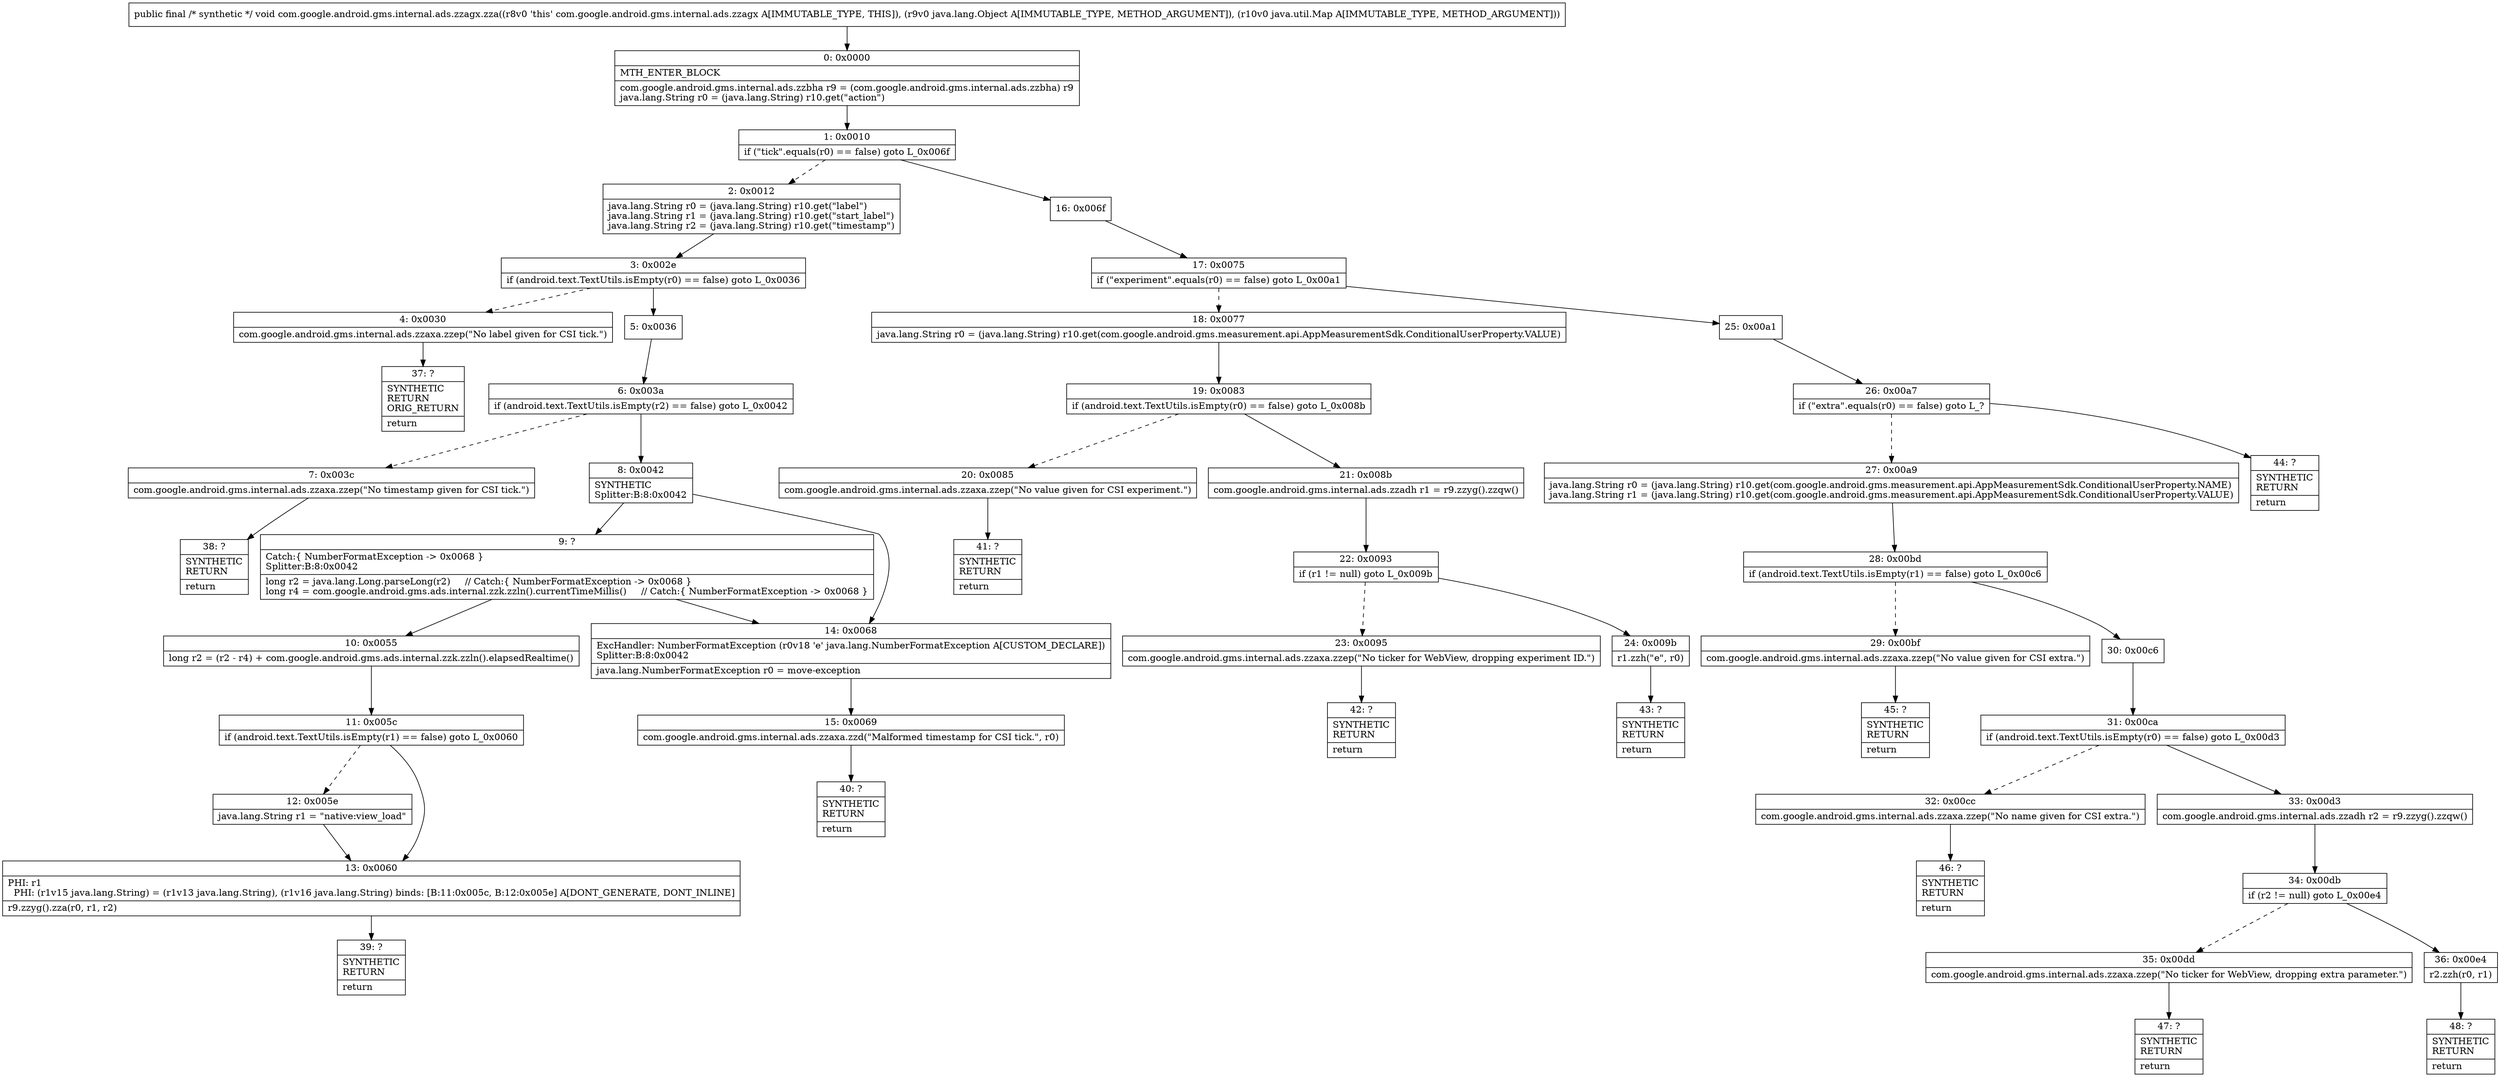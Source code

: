 digraph "CFG forcom.google.android.gms.internal.ads.zzagx.zza(Ljava\/lang\/Object;Ljava\/util\/Map;)V" {
Node_0 [shape=record,label="{0\:\ 0x0000|MTH_ENTER_BLOCK\l|com.google.android.gms.internal.ads.zzbha r9 = (com.google.android.gms.internal.ads.zzbha) r9\ljava.lang.String r0 = (java.lang.String) r10.get(\"action\")\l}"];
Node_1 [shape=record,label="{1\:\ 0x0010|if (\"tick\".equals(r0) == false) goto L_0x006f\l}"];
Node_2 [shape=record,label="{2\:\ 0x0012|java.lang.String r0 = (java.lang.String) r10.get(\"label\")\ljava.lang.String r1 = (java.lang.String) r10.get(\"start_label\")\ljava.lang.String r2 = (java.lang.String) r10.get(\"timestamp\")\l}"];
Node_3 [shape=record,label="{3\:\ 0x002e|if (android.text.TextUtils.isEmpty(r0) == false) goto L_0x0036\l}"];
Node_4 [shape=record,label="{4\:\ 0x0030|com.google.android.gms.internal.ads.zzaxa.zzep(\"No label given for CSI tick.\")\l}"];
Node_5 [shape=record,label="{5\:\ 0x0036}"];
Node_6 [shape=record,label="{6\:\ 0x003a|if (android.text.TextUtils.isEmpty(r2) == false) goto L_0x0042\l}"];
Node_7 [shape=record,label="{7\:\ 0x003c|com.google.android.gms.internal.ads.zzaxa.zzep(\"No timestamp given for CSI tick.\")\l}"];
Node_8 [shape=record,label="{8\:\ 0x0042|SYNTHETIC\lSplitter:B:8:0x0042\l}"];
Node_9 [shape=record,label="{9\:\ ?|Catch:\{ NumberFormatException \-\> 0x0068 \}\lSplitter:B:8:0x0042\l|long r2 = java.lang.Long.parseLong(r2)     \/\/ Catch:\{ NumberFormatException \-\> 0x0068 \}\llong r4 = com.google.android.gms.ads.internal.zzk.zzln().currentTimeMillis()     \/\/ Catch:\{ NumberFormatException \-\> 0x0068 \}\l}"];
Node_10 [shape=record,label="{10\:\ 0x0055|long r2 = (r2 \- r4) + com.google.android.gms.ads.internal.zzk.zzln().elapsedRealtime()\l}"];
Node_11 [shape=record,label="{11\:\ 0x005c|if (android.text.TextUtils.isEmpty(r1) == false) goto L_0x0060\l}"];
Node_12 [shape=record,label="{12\:\ 0x005e|java.lang.String r1 = \"native:view_load\"\l}"];
Node_13 [shape=record,label="{13\:\ 0x0060|PHI: r1 \l  PHI: (r1v15 java.lang.String) = (r1v13 java.lang.String), (r1v16 java.lang.String) binds: [B:11:0x005c, B:12:0x005e] A[DONT_GENERATE, DONT_INLINE]\l|r9.zzyg().zza(r0, r1, r2)\l}"];
Node_14 [shape=record,label="{14\:\ 0x0068|ExcHandler: NumberFormatException (r0v18 'e' java.lang.NumberFormatException A[CUSTOM_DECLARE])\lSplitter:B:8:0x0042\l|java.lang.NumberFormatException r0 = move\-exception\l}"];
Node_15 [shape=record,label="{15\:\ 0x0069|com.google.android.gms.internal.ads.zzaxa.zzd(\"Malformed timestamp for CSI tick.\", r0)\l}"];
Node_16 [shape=record,label="{16\:\ 0x006f}"];
Node_17 [shape=record,label="{17\:\ 0x0075|if (\"experiment\".equals(r0) == false) goto L_0x00a1\l}"];
Node_18 [shape=record,label="{18\:\ 0x0077|java.lang.String r0 = (java.lang.String) r10.get(com.google.android.gms.measurement.api.AppMeasurementSdk.ConditionalUserProperty.VALUE)\l}"];
Node_19 [shape=record,label="{19\:\ 0x0083|if (android.text.TextUtils.isEmpty(r0) == false) goto L_0x008b\l}"];
Node_20 [shape=record,label="{20\:\ 0x0085|com.google.android.gms.internal.ads.zzaxa.zzep(\"No value given for CSI experiment.\")\l}"];
Node_21 [shape=record,label="{21\:\ 0x008b|com.google.android.gms.internal.ads.zzadh r1 = r9.zzyg().zzqw()\l}"];
Node_22 [shape=record,label="{22\:\ 0x0093|if (r1 != null) goto L_0x009b\l}"];
Node_23 [shape=record,label="{23\:\ 0x0095|com.google.android.gms.internal.ads.zzaxa.zzep(\"No ticker for WebView, dropping experiment ID.\")\l}"];
Node_24 [shape=record,label="{24\:\ 0x009b|r1.zzh(\"e\", r0)\l}"];
Node_25 [shape=record,label="{25\:\ 0x00a1}"];
Node_26 [shape=record,label="{26\:\ 0x00a7|if (\"extra\".equals(r0) == false) goto L_?\l}"];
Node_27 [shape=record,label="{27\:\ 0x00a9|java.lang.String r0 = (java.lang.String) r10.get(com.google.android.gms.measurement.api.AppMeasurementSdk.ConditionalUserProperty.NAME)\ljava.lang.String r1 = (java.lang.String) r10.get(com.google.android.gms.measurement.api.AppMeasurementSdk.ConditionalUserProperty.VALUE)\l}"];
Node_28 [shape=record,label="{28\:\ 0x00bd|if (android.text.TextUtils.isEmpty(r1) == false) goto L_0x00c6\l}"];
Node_29 [shape=record,label="{29\:\ 0x00bf|com.google.android.gms.internal.ads.zzaxa.zzep(\"No value given for CSI extra.\")\l}"];
Node_30 [shape=record,label="{30\:\ 0x00c6}"];
Node_31 [shape=record,label="{31\:\ 0x00ca|if (android.text.TextUtils.isEmpty(r0) == false) goto L_0x00d3\l}"];
Node_32 [shape=record,label="{32\:\ 0x00cc|com.google.android.gms.internal.ads.zzaxa.zzep(\"No name given for CSI extra.\")\l}"];
Node_33 [shape=record,label="{33\:\ 0x00d3|com.google.android.gms.internal.ads.zzadh r2 = r9.zzyg().zzqw()\l}"];
Node_34 [shape=record,label="{34\:\ 0x00db|if (r2 != null) goto L_0x00e4\l}"];
Node_35 [shape=record,label="{35\:\ 0x00dd|com.google.android.gms.internal.ads.zzaxa.zzep(\"No ticker for WebView, dropping extra parameter.\")\l}"];
Node_36 [shape=record,label="{36\:\ 0x00e4|r2.zzh(r0, r1)\l}"];
Node_37 [shape=record,label="{37\:\ ?|SYNTHETIC\lRETURN\lORIG_RETURN\l|return\l}"];
Node_38 [shape=record,label="{38\:\ ?|SYNTHETIC\lRETURN\l|return\l}"];
Node_39 [shape=record,label="{39\:\ ?|SYNTHETIC\lRETURN\l|return\l}"];
Node_40 [shape=record,label="{40\:\ ?|SYNTHETIC\lRETURN\l|return\l}"];
Node_41 [shape=record,label="{41\:\ ?|SYNTHETIC\lRETURN\l|return\l}"];
Node_42 [shape=record,label="{42\:\ ?|SYNTHETIC\lRETURN\l|return\l}"];
Node_43 [shape=record,label="{43\:\ ?|SYNTHETIC\lRETURN\l|return\l}"];
Node_44 [shape=record,label="{44\:\ ?|SYNTHETIC\lRETURN\l|return\l}"];
Node_45 [shape=record,label="{45\:\ ?|SYNTHETIC\lRETURN\l|return\l}"];
Node_46 [shape=record,label="{46\:\ ?|SYNTHETIC\lRETURN\l|return\l}"];
Node_47 [shape=record,label="{47\:\ ?|SYNTHETIC\lRETURN\l|return\l}"];
Node_48 [shape=record,label="{48\:\ ?|SYNTHETIC\lRETURN\l|return\l}"];
MethodNode[shape=record,label="{public final \/* synthetic *\/ void com.google.android.gms.internal.ads.zzagx.zza((r8v0 'this' com.google.android.gms.internal.ads.zzagx A[IMMUTABLE_TYPE, THIS]), (r9v0 java.lang.Object A[IMMUTABLE_TYPE, METHOD_ARGUMENT]), (r10v0 java.util.Map A[IMMUTABLE_TYPE, METHOD_ARGUMENT])) }"];
MethodNode -> Node_0;
Node_0 -> Node_1;
Node_1 -> Node_2[style=dashed];
Node_1 -> Node_16;
Node_2 -> Node_3;
Node_3 -> Node_4[style=dashed];
Node_3 -> Node_5;
Node_4 -> Node_37;
Node_5 -> Node_6;
Node_6 -> Node_7[style=dashed];
Node_6 -> Node_8;
Node_7 -> Node_38;
Node_8 -> Node_9;
Node_8 -> Node_14;
Node_9 -> Node_10;
Node_9 -> Node_14;
Node_10 -> Node_11;
Node_11 -> Node_12[style=dashed];
Node_11 -> Node_13;
Node_12 -> Node_13;
Node_13 -> Node_39;
Node_14 -> Node_15;
Node_15 -> Node_40;
Node_16 -> Node_17;
Node_17 -> Node_18[style=dashed];
Node_17 -> Node_25;
Node_18 -> Node_19;
Node_19 -> Node_20[style=dashed];
Node_19 -> Node_21;
Node_20 -> Node_41;
Node_21 -> Node_22;
Node_22 -> Node_23[style=dashed];
Node_22 -> Node_24;
Node_23 -> Node_42;
Node_24 -> Node_43;
Node_25 -> Node_26;
Node_26 -> Node_27[style=dashed];
Node_26 -> Node_44;
Node_27 -> Node_28;
Node_28 -> Node_29[style=dashed];
Node_28 -> Node_30;
Node_29 -> Node_45;
Node_30 -> Node_31;
Node_31 -> Node_32[style=dashed];
Node_31 -> Node_33;
Node_32 -> Node_46;
Node_33 -> Node_34;
Node_34 -> Node_35[style=dashed];
Node_34 -> Node_36;
Node_35 -> Node_47;
Node_36 -> Node_48;
}

